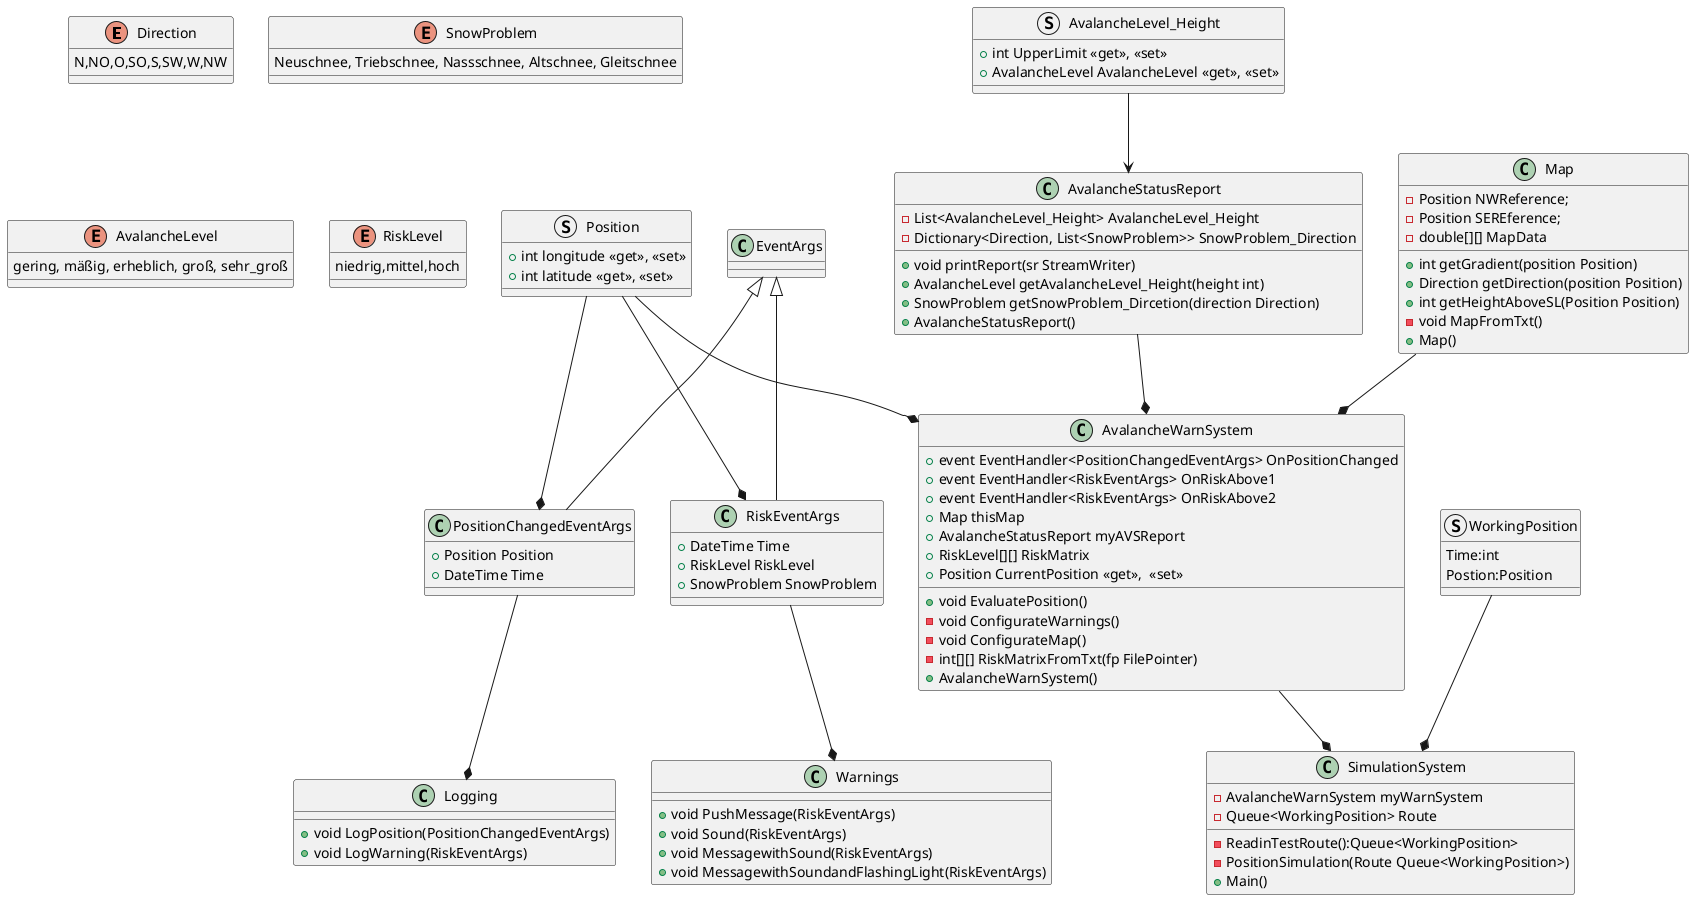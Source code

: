 @startuml ClassDiagram
enum Direction
{
    N,NO,O,SO,S,SW,W,NW
}

enum SnowProblem
{
    Neuschnee, Triebschnee, Nassschnee, Altschnee, Gleitschnee
}

enum AvalancheLevel
{
    gering, mäßig, erheblich, groß, sehr_groß
}

enum RiskLevel
{
    niedrig,mittel,hoch
}

struct Position
{
    + int longitude <<get>>, <<set>>
    + int latitude <<get>>, <<set>>
}

struct AvalancheLevel_Height
{
    + int UpperLimit <<get>>, <<set>>
    + AvalancheLevel AvalancheLevel <<get>>, <<set>>
}

class AvalancheStatusReport
{
    - List<AvalancheLevel_Height> AvalancheLevel_Height
    - Dictionary<Direction, List<SnowProblem>> SnowProblem_Direction
    + void printReport(sr StreamWriter)
    + AvalancheLevel getAvalancheLevel_Height(height int)
    + SnowProblem getSnowProblem_Dircetion(direction Direction)
    + AvalancheStatusReport()
}

class Map
{
    - Position NWReference;
    - Position SEREference;
    - double[][] MapData
    + int getGradient(position Position)
    + Direction getDirection(position Position)
    + int getHeightAboveSL(Position Position)
    - void MapFromTxt()
    + Map()
}

class Warnings
{
    + void PushMessage(RiskEventArgs)
    + void Sound(RiskEventArgs)
    + void MessagewithSound(RiskEventArgs)
    + void MessagewithSoundandFlashingLight(RiskEventArgs)
}

class Logging
{
    + void LogPosition(PositionChangedEventArgs)
    + void LogWarning(RiskEventArgs)
}

class PositionChangedEventArgs
{
    + Position Position
    + DateTime Time
}

class RiskEventArgs
{
    + DateTime Time
    + RiskLevel RiskLevel
    + SnowProblem SnowProblem
}

class AvalancheWarnSystem
{
    + event EventHandler<PositionChangedEventArgs> OnPositionChanged
    + event EventHandler<RiskEventArgs> OnRiskAbove1
    + event EventHandler<RiskEventArgs> OnRiskAbove2
    + Map thisMap
    + AvalancheStatusReport myAVSReport
    + RiskLevel[][] RiskMatrix
    + Position CurrentPosition <<get>>,  <<set>>
    + void EvaluatePosition()
    - void ConfigurateWarnings()
    - void ConfigurateMap()
    - int[][] RiskMatrixFromTxt(fp FilePointer)  
    + AvalancheWarnSystem()
}

struct WorkingPosition
{
    Time:int
    Postion:Position    
}
class SimulationSystem
{
    - AvalancheWarnSystem myWarnSystem
    - Queue<WorkingPosition> Route
    - ReadinTestRoute():Queue<WorkingPosition>
    - PositionSimulation(Route Queue<WorkingPosition>)
    + Main()
}

RiskEventArgs --* Warnings
PositionChangedEventArgs --* Logging
EventArgs <|-- RiskEventArgs
EventArgs <|-- PositionChangedEventArgs
AvalancheLevel_Height --> AvalancheStatusReport
Position --* RiskEventArgs
Position --* PositionChangedEventArgs
Position --* AvalancheWarnSystem
AvalancheStatusReport --* AvalancheWarnSystem
Map --* AvalancheWarnSystem
AvalancheWarnSystem --* SimulationSystem
WorkingPosition --* SimulationSystem

@enduml